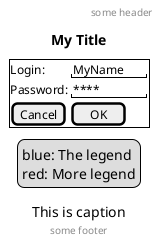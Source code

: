 @startsalt
title My Title
header some header
footer some footer
caption This is caption

{+
    Login:      | "MyName   "
    Password:   | "****     "
    [Cancel]    | [  OK  ]
}

legend
    blue: The legend
    red: More legend
end legend

@endsalt